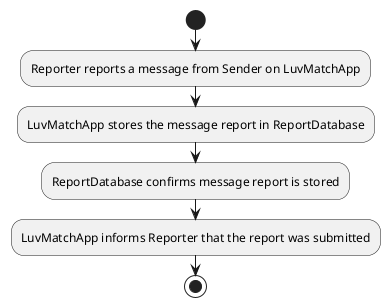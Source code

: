 @startuml

start

:Reporter reports a message from Sender on LuvMatchApp;

:LuvMatchApp stores the message report in ReportDatabase;

:ReportDatabase confirms message report is stored;

:LuvMatchApp informs Reporter that the report was submitted;

stop

@enduml
